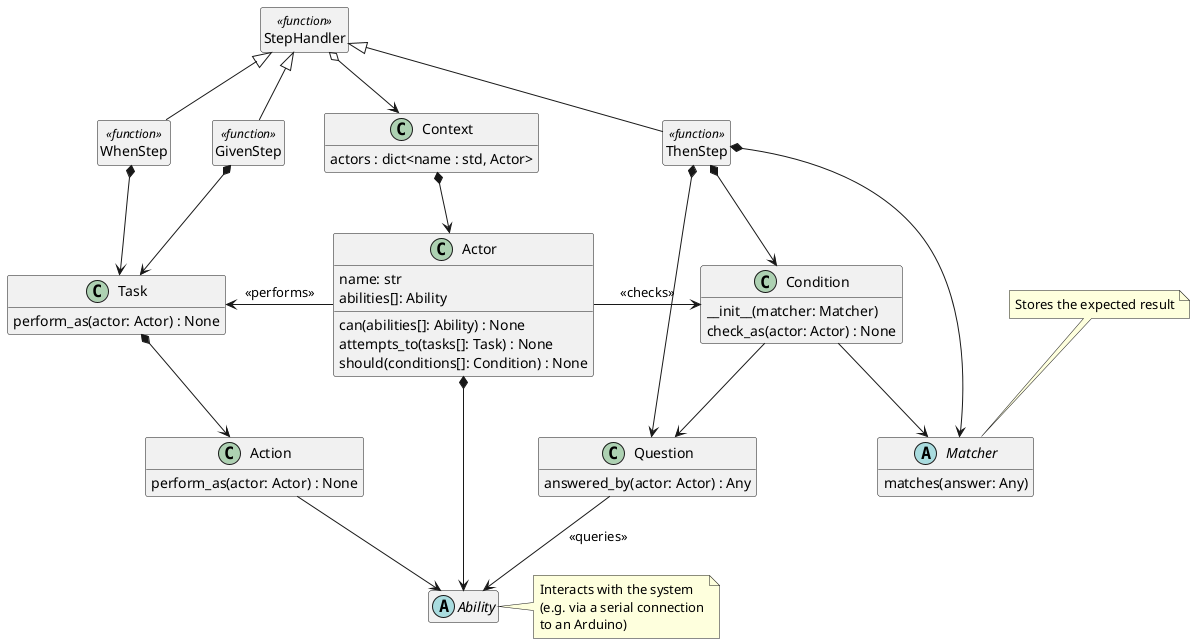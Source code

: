 @startuml

hide empty members

StepHandler o--> Context

GivenStep -up-|> StepHandler
GivenStep *--> Task

WhenStep -up-|> StepHandler
WhenStep *--> Task

ThenStep -up-|> StepHandler
ThenStep *--> Question
ThenStep *--> Condition
ThenStep *--> Matcher

Context *--> Actor

Actor -left-> Task : <<performs>>
Actor -right-> Condition : <<checks>>
Actor *--> Ability

Task *--> Action
Action --> Ability

Condition --> Question
Condition --> Matcher
Question --> Ability : <<queries>>

class StepHandler <<function>> {
}
hide StepHandler circle

class GivenStep <<function>> {
}
hide GivenStep circle

class WhenStep <<function>> {
}
hide WhenStep circle

class ThenStep <<function>> {
}
hide ThenStep circle

class Context {
    actors : dict<name : std, Actor>
}

class Actor {
    name: str
    abilities[]: Ability
    can(abilities[]: Ability) : None
    attempts_to(tasks[]: Task) : None
    should(conditions[]: Condition) : None
}

abstract class Ability {
}

note right of Ability
Interacts with the system
(e.g. via a serial connection
to an Arduino)
end note

class Task {
    perform_as(actor: Actor) : None
}

class Action {
    perform_as(actor: Actor) : None
}

class Condition {
    __init__(matcher: Matcher)
    check_as(actor: Actor) : None
}

class Question {
    answered_by(actor: Actor) : Any
}

abstract class Matcher {
    matches(answer: Any)
}

note top of Matcher
Stores the expected result
end note

@enduml